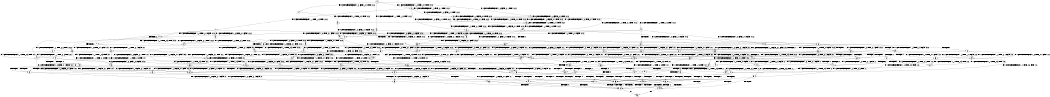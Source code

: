 digraph BCG {
size = "7, 10.5";
center = TRUE;
node [shape = circle];
0 [peripheries = 2];
0 -> 1 [label = "EX !0 !ATOMIC_EXCH_BRANCH (1, +0, FALSE, +0, 1, TRUE) !:0:1:2:"];
0 -> 2 [label = "EX !1 !ATOMIC_EXCH_BRANCH (1, +0, TRUE, +0, 1, TRUE) !:0:1:2:"];
0 -> 3 [label = "EX !2 !ATOMIC_EXCH_BRANCH (1, +1, TRUE, +0, 2, TRUE) !:0:1:2:"];
0 -> 4 [label = "EX !0 !ATOMIC_EXCH_BRANCH (1, +0, FALSE, +0, 1, TRUE) !:0:1:2:"];
1 -> 5 [label = "EX !2 !ATOMIC_EXCH_BRANCH (1, +1, TRUE, +0, 2, TRUE) !:0:1:2:"];
2 -> 6 [label = "EX !0 !ATOMIC_EXCH_BRANCH (1, +0, FALSE, +0, 1, TRUE) !:0:1:2:"];
2 -> 7 [label = "EX !2 !ATOMIC_EXCH_BRANCH (1, +1, TRUE, +0, 2, TRUE) !:0:1:2:"];
2 -> 8 [label = "EX !0 !ATOMIC_EXCH_BRANCH (1, +0, FALSE, +0, 1, TRUE) !:0:1:2:"];
2 -> 2 [label = "EX !1 !ATOMIC_EXCH_BRANCH (1, +0, TRUE, +0, 1, TRUE) !:0:1:2:"];
3 -> 9 [label = "EX !0 !ATOMIC_EXCH_BRANCH (1, +0, FALSE, +0, 1, FALSE) !:0:1:2:"];
3 -> 10 [label = "TERMINATE !2"];
3 -> 11 [label = "EX !1 !ATOMIC_EXCH_BRANCH (1, +0, TRUE, +0, 1, FALSE) !:0:1:2:"];
3 -> 12 [label = "EX !0 !ATOMIC_EXCH_BRANCH (1, +0, FALSE, +0, 1, FALSE) !:0:1:2:"];
4 -> 5 [label = "EX !2 !ATOMIC_EXCH_BRANCH (1, +1, TRUE, +0, 2, TRUE) !:0:1:2:"];
4 -> 13 [label = "EX !1 !ATOMIC_EXCH_BRANCH (1, +0, TRUE, +0, 1, TRUE) !:0:1:2:"];
4 -> 14 [label = "EX !2 !ATOMIC_EXCH_BRANCH (1, +1, TRUE, +0, 2, TRUE) !:0:1:2:"];
4 -> 4 [label = "EX !0 !ATOMIC_EXCH_BRANCH (1, +0, FALSE, +0, 1, TRUE) !:0:1:2:"];
5 -> 9 [label = "EX !0 !ATOMIC_EXCH_BRANCH (1, +0, FALSE, +0, 1, FALSE) !:0:1:2:"];
6 -> 15 [label = "EX !2 !ATOMIC_EXCH_BRANCH (1, +1, TRUE, +0, 2, TRUE) !:0:1:2:"];
7 -> 16 [label = "EX !1 !ATOMIC_EXCH_BRANCH (1, +0, TRUE, +0, 1, FALSE) !:0:1:2:"];
7 -> 17 [label = "TERMINATE !2"];
7 -> 18 [label = "EX !0 !ATOMIC_EXCH_BRANCH (1, +0, FALSE, +0, 1, FALSE) !:0:1:2:"];
7 -> 11 [label = "EX !1 !ATOMIC_EXCH_BRANCH (1, +0, TRUE, +0, 1, FALSE) !:0:1:2:"];
8 -> 15 [label = "EX !2 !ATOMIC_EXCH_BRANCH (1, +1, TRUE, +0, 2, TRUE) !:0:1:2:"];
8 -> 19 [label = "EX !2 !ATOMIC_EXCH_BRANCH (1, +1, TRUE, +0, 2, TRUE) !:0:1:2:"];
8 -> 13 [label = "EX !1 !ATOMIC_EXCH_BRANCH (1, +0, TRUE, +0, 1, TRUE) !:0:1:2:"];
8 -> 8 [label = "EX !0 !ATOMIC_EXCH_BRANCH (1, +0, FALSE, +0, 1, TRUE) !:0:1:2:"];
9 -> 20 [label = "EX !1 !ATOMIC_EXCH_BRANCH (1, +0, TRUE, +0, 1, FALSE) !:0:1:2:"];
10 -> 21 [label = "EX !0 !ATOMIC_EXCH_BRANCH (1, +0, FALSE, +0, 1, FALSE) !:0:1:"];
10 -> 22 [label = "EX !1 !ATOMIC_EXCH_BRANCH (1, +0, TRUE, +0, 1, FALSE) !:0:1:"];
10 -> 23 [label = "EX !0 !ATOMIC_EXCH_BRANCH (1, +0, FALSE, +0, 1, FALSE) !:0:1:"];
11 -> 24 [label = "EX !1 !ATOMIC_EXCH_BRANCH (1, +1, TRUE, +0, 3, TRUE) !:0:1:2:"];
11 -> 25 [label = "TERMINATE !2"];
11 -> 26 [label = "EX !0 !ATOMIC_EXCH_BRANCH (1, +0, FALSE, +0, 1, TRUE) !:0:1:2:"];
11 -> 27 [label = "EX !1 !ATOMIC_EXCH_BRANCH (1, +1, TRUE, +0, 3, TRUE) !:0:1:2:"];
12 -> 20 [label = "EX !1 !ATOMIC_EXCH_BRANCH (1, +0, TRUE, +0, 1, FALSE) !:0:1:2:"];
12 -> 28 [label = "TERMINATE !2"];
12 -> 29 [label = "TERMINATE !0"];
12 -> 30 [label = "EX !1 !ATOMIC_EXCH_BRANCH (1, +0, TRUE, +0, 1, FALSE) !:0:1:2:"];
13 -> 6 [label = "EX !0 !ATOMIC_EXCH_BRANCH (1, +0, FALSE, +0, 1, TRUE) !:0:1:2:"];
13 -> 19 [label = "EX !2 !ATOMIC_EXCH_BRANCH (1, +1, TRUE, +0, 2, TRUE) !:0:1:2:"];
13 -> 13 [label = "EX !1 !ATOMIC_EXCH_BRANCH (1, +0, TRUE, +0, 1, TRUE) !:0:1:2:"];
13 -> 8 [label = "EX !0 !ATOMIC_EXCH_BRANCH (1, +0, FALSE, +0, 1, TRUE) !:0:1:2:"];
14 -> 9 [label = "EX !0 !ATOMIC_EXCH_BRANCH (1, +0, FALSE, +0, 1, FALSE) !:0:1:2:"];
14 -> 31 [label = "TERMINATE !2"];
14 -> 32 [label = "EX !1 !ATOMIC_EXCH_BRANCH (1, +0, TRUE, +0, 1, FALSE) !:0:1:2:"];
14 -> 12 [label = "EX !0 !ATOMIC_EXCH_BRANCH (1, +0, FALSE, +0, 1, FALSE) !:0:1:2:"];
15 -> 33 [label = "EX !0 !ATOMIC_EXCH_BRANCH (1, +0, FALSE, +0, 1, FALSE) !:0:1:2:"];
16 -> 24 [label = "EX !1 !ATOMIC_EXCH_BRANCH (1, +1, TRUE, +0, 3, TRUE) !:0:1:2:"];
17 -> 34 [label = "EX !1 !ATOMIC_EXCH_BRANCH (1, +0, TRUE, +0, 1, FALSE) !:0:1:"];
17 -> 35 [label = "EX !0 !ATOMIC_EXCH_BRANCH (1, +0, FALSE, +0, 1, FALSE) !:0:1:"];
17 -> 22 [label = "EX !1 !ATOMIC_EXCH_BRANCH (1, +0, TRUE, +0, 1, FALSE) !:0:1:"];
18 -> 20 [label = "EX !1 !ATOMIC_EXCH_BRANCH (1, +0, TRUE, +0, 1, FALSE) !:0:1:2:"];
18 -> 36 [label = "TERMINATE !2"];
18 -> 37 [label = "TERMINATE !0"];
18 -> 30 [label = "EX !1 !ATOMIC_EXCH_BRANCH (1, +0, TRUE, +0, 1, FALSE) !:0:1:2:"];
19 -> 33 [label = "EX !0 !ATOMIC_EXCH_BRANCH (1, +0, FALSE, +0, 1, FALSE) !:0:1:2:"];
19 -> 38 [label = "TERMINATE !2"];
19 -> 32 [label = "EX !1 !ATOMIC_EXCH_BRANCH (1, +0, TRUE, +0, 1, FALSE) !:0:1:2:"];
19 -> 18 [label = "EX !0 !ATOMIC_EXCH_BRANCH (1, +0, FALSE, +0, 1, FALSE) !:0:1:2:"];
20 -> 39 [label = "EX !1 !ATOMIC_EXCH_BRANCH (1, +1, TRUE, +0, 3, TRUE) !:0:1:2:"];
21 -> 40 [label = "EX !1 !ATOMIC_EXCH_BRANCH (1, +0, TRUE, +0, 1, FALSE) !:0:1:"];
22 -> 41 [label = "EX !1 !ATOMIC_EXCH_BRANCH (1, +1, TRUE, +0, 3, TRUE) !:0:1:"];
22 -> 42 [label = "EX !0 !ATOMIC_EXCH_BRANCH (1, +0, FALSE, +0, 1, TRUE) !:0:1:"];
22 -> 43 [label = "EX !1 !ATOMIC_EXCH_BRANCH (1, +1, TRUE, +0, 3, TRUE) !:0:1:"];
23 -> 40 [label = "EX !1 !ATOMIC_EXCH_BRANCH (1, +0, TRUE, +0, 1, FALSE) !:0:1:"];
23 -> 44 [label = "TERMINATE !0"];
23 -> 45 [label = "EX !1 !ATOMIC_EXCH_BRANCH (1, +0, TRUE, +0, 1, FALSE) !:0:1:"];
24 -> 46 [label = "EX !0 !ATOMIC_EXCH_BRANCH (1, +0, FALSE, +0, 1, FALSE) !:0:1:2:"];
25 -> 41 [label = "EX !1 !ATOMIC_EXCH_BRANCH (1, +1, TRUE, +0, 3, TRUE) !:0:1:"];
25 -> 42 [label = "EX !0 !ATOMIC_EXCH_BRANCH (1, +0, FALSE, +0, 1, TRUE) !:0:1:"];
25 -> 43 [label = "EX !1 !ATOMIC_EXCH_BRANCH (1, +1, TRUE, +0, 3, TRUE) !:0:1:"];
26 -> 47 [label = "EX !1 !ATOMIC_EXCH_BRANCH (1, +1, TRUE, +0, 3, TRUE) !:0:1:2:"];
26 -> 48 [label = "TERMINATE !2"];
26 -> 49 [label = "EX !1 !ATOMIC_EXCH_BRANCH (1, +1, TRUE, +0, 3, TRUE) !:0:1:2:"];
26 -> 26 [label = "EX !0 !ATOMIC_EXCH_BRANCH (1, +0, FALSE, +0, 1, TRUE) !:0:1:2:"];
27 -> 46 [label = "EX !0 !ATOMIC_EXCH_BRANCH (1, +0, FALSE, +0, 1, FALSE) !:0:1:2:"];
27 -> 50 [label = "TERMINATE !1"];
27 -> 51 [label = "TERMINATE !2"];
27 -> 52 [label = "EX !0 !ATOMIC_EXCH_BRANCH (1, +0, FALSE, +0, 1, FALSE) !:0:1:2:"];
28 -> 40 [label = "EX !1 !ATOMIC_EXCH_BRANCH (1, +0, TRUE, +0, 1, FALSE) !:0:1:"];
28 -> 44 [label = "TERMINATE !0"];
28 -> 45 [label = "EX !1 !ATOMIC_EXCH_BRANCH (1, +0, TRUE, +0, 1, FALSE) !:0:1:"];
29 -> 53 [label = "EX !1 !ATOMIC_EXCH_BRANCH (1, +0, TRUE, +0, 1, FALSE) !:1:2:"];
29 -> 44 [label = "TERMINATE !2"];
29 -> 54 [label = "EX !1 !ATOMIC_EXCH_BRANCH (1, +0, TRUE, +0, 1, FALSE) !:1:2:"];
30 -> 39 [label = "EX !1 !ATOMIC_EXCH_BRANCH (1, +1, TRUE, +0, 3, TRUE) !:0:1:2:"];
30 -> 55 [label = "TERMINATE !2"];
30 -> 56 [label = "TERMINATE !0"];
30 -> 57 [label = "EX !1 !ATOMIC_EXCH_BRANCH (1, +1, TRUE, +0, 3, TRUE) !:0:1:2:"];
31 -> 21 [label = "EX !0 !ATOMIC_EXCH_BRANCH (1, +0, FALSE, +0, 1, FALSE) !:0:1:"];
31 -> 58 [label = "EX !1 !ATOMIC_EXCH_BRANCH (1, +0, TRUE, +0, 1, FALSE) !:0:1:"];
31 -> 23 [label = "EX !0 !ATOMIC_EXCH_BRANCH (1, +0, FALSE, +0, 1, FALSE) !:0:1:"];
32 -> 59 [label = "EX !0 !ATOMIC_EXCH_BRANCH (1, +0, FALSE, +0, 1, TRUE) !:0:1:2:"];
32 -> 48 [label = "TERMINATE !2"];
32 -> 49 [label = "EX !1 !ATOMIC_EXCH_BRANCH (1, +1, TRUE, +0, 3, TRUE) !:0:1:2:"];
32 -> 26 [label = "EX !0 !ATOMIC_EXCH_BRANCH (1, +0, FALSE, +0, 1, TRUE) !:0:1:2:"];
33 -> 20 [label = "EX !1 !ATOMIC_EXCH_BRANCH (1, +0, TRUE, +0, 1, FALSE) !:0:1:2:"];
34 -> 41 [label = "EX !1 !ATOMIC_EXCH_BRANCH (1, +1, TRUE, +0, 3, TRUE) !:0:1:"];
35 -> 40 [label = "EX !1 !ATOMIC_EXCH_BRANCH (1, +0, TRUE, +0, 1, FALSE) !:0:1:"];
35 -> 60 [label = "TERMINATE !0"];
35 -> 45 [label = "EX !1 !ATOMIC_EXCH_BRANCH (1, +0, TRUE, +0, 1, FALSE) !:0:1:"];
36 -> 40 [label = "EX !1 !ATOMIC_EXCH_BRANCH (1, +0, TRUE, +0, 1, FALSE) !:0:1:"];
36 -> 60 [label = "TERMINATE !0"];
36 -> 45 [label = "EX !1 !ATOMIC_EXCH_BRANCH (1, +0, TRUE, +0, 1, FALSE) !:0:1:"];
37 -> 53 [label = "EX !1 !ATOMIC_EXCH_BRANCH (1, +0, TRUE, +0, 1, FALSE) !:1:2:"];
37 -> 60 [label = "TERMINATE !2"];
37 -> 54 [label = "EX !1 !ATOMIC_EXCH_BRANCH (1, +0, TRUE, +0, 1, FALSE) !:1:2:"];
38 -> 61 [label = "EX !0 !ATOMIC_EXCH_BRANCH (1, +0, FALSE, +0, 1, FALSE) !:0:1:"];
38 -> 58 [label = "EX !1 !ATOMIC_EXCH_BRANCH (1, +0, TRUE, +0, 1, FALSE) !:0:1:"];
38 -> 35 [label = "EX !0 !ATOMIC_EXCH_BRANCH (1, +0, FALSE, +0, 1, FALSE) !:0:1:"];
39 -> 62 [label = "TERMINATE !0"];
40 -> 63 [label = "EX !1 !ATOMIC_EXCH_BRANCH (1, +1, TRUE, +0, 3, TRUE) !:0:1:"];
41 -> 64 [label = "EX !0 !ATOMIC_EXCH_BRANCH (1, +0, FALSE, +0, 1, FALSE) !:0:1:"];
42 -> 65 [label = "EX !1 !ATOMIC_EXCH_BRANCH (1, +1, TRUE, +0, 3, TRUE) !:0:1:"];
42 -> 66 [label = "EX !1 !ATOMIC_EXCH_BRANCH (1, +1, TRUE, +0, 3, TRUE) !:0:1:"];
42 -> 42 [label = "EX !0 !ATOMIC_EXCH_BRANCH (1, +0, FALSE, +0, 1, TRUE) !:0:1:"];
43 -> 64 [label = "EX !0 !ATOMIC_EXCH_BRANCH (1, +0, FALSE, +0, 1, FALSE) !:0:1:"];
43 -> 67 [label = "TERMINATE !1"];
43 -> 68 [label = "EX !0 !ATOMIC_EXCH_BRANCH (1, +0, FALSE, +0, 1, FALSE) !:0:1:"];
44 -> 69 [label = "EX !1 !ATOMIC_EXCH_BRANCH (1, +0, TRUE, +0, 1, FALSE) !:1:"];
44 -> 70 [label = "EX !1 !ATOMIC_EXCH_BRANCH (1, +0, TRUE, +0, 1, FALSE) !:1:"];
45 -> 63 [label = "EX !1 !ATOMIC_EXCH_BRANCH (1, +1, TRUE, +0, 3, TRUE) !:0:1:"];
45 -> 71 [label = "TERMINATE !0"];
45 -> 72 [label = "EX !1 !ATOMIC_EXCH_BRANCH (1, +1, TRUE, +0, 3, TRUE) !:0:1:"];
46 -> 62 [label = "TERMINATE !0"];
47 -> 46 [label = "EX !0 !ATOMIC_EXCH_BRANCH (1, +0, FALSE, +0, 1, FALSE) !:0:1:2:"];
48 -> 73 [label = "EX !0 !ATOMIC_EXCH_BRANCH (1, +0, FALSE, +0, 1, TRUE) !:0:1:"];
48 -> 66 [label = "EX !1 !ATOMIC_EXCH_BRANCH (1, +1, TRUE, +0, 3, TRUE) !:0:1:"];
48 -> 42 [label = "EX !0 !ATOMIC_EXCH_BRANCH (1, +0, FALSE, +0, 1, TRUE) !:0:1:"];
49 -> 46 [label = "EX !0 !ATOMIC_EXCH_BRANCH (1, +0, FALSE, +0, 1, FALSE) !:0:1:2:"];
49 -> 74 [label = "TERMINATE !1"];
49 -> 75 [label = "TERMINATE !2"];
49 -> 52 [label = "EX !0 !ATOMIC_EXCH_BRANCH (1, +0, FALSE, +0, 1, FALSE) !:0:1:2:"];
50 -> 76 [label = "EX !0 !ATOMIC_EXCH_BRANCH (1, +0, FALSE, +0, 1, FALSE) !:0:2:"];
50 -> 67 [label = "TERMINATE !2"];
50 -> 77 [label = "EX !0 !ATOMIC_EXCH_BRANCH (1, +0, FALSE, +0, 1, FALSE) !:0:2:"];
51 -> 64 [label = "EX !0 !ATOMIC_EXCH_BRANCH (1, +0, FALSE, +0, 1, FALSE) !:0:1:"];
51 -> 67 [label = "TERMINATE !1"];
51 -> 68 [label = "EX !0 !ATOMIC_EXCH_BRANCH (1, +0, FALSE, +0, 1, FALSE) !:0:1:"];
52 -> 62 [label = "TERMINATE !0"];
52 -> 78 [label = "TERMINATE !1"];
52 -> 79 [label = "TERMINATE !2"];
52 -> 80 [label = "TERMINATE !0"];
53 -> 81 [label = "EX !1 !ATOMIC_EXCH_BRANCH (1, +1, TRUE, +0, 3, TRUE) !:1:2:"];
54 -> 81 [label = "EX !1 !ATOMIC_EXCH_BRANCH (1, +1, TRUE, +0, 3, TRUE) !:1:2:"];
54 -> 71 [label = "TERMINATE !2"];
54 -> 82 [label = "EX !1 !ATOMIC_EXCH_BRANCH (1, +1, TRUE, +0, 3, TRUE) !:1:2:"];
55 -> 63 [label = "EX !1 !ATOMIC_EXCH_BRANCH (1, +1, TRUE, +0, 3, TRUE) !:0:1:"];
55 -> 71 [label = "TERMINATE !0"];
55 -> 72 [label = "EX !1 !ATOMIC_EXCH_BRANCH (1, +1, TRUE, +0, 3, TRUE) !:0:1:"];
56 -> 81 [label = "EX !1 !ATOMIC_EXCH_BRANCH (1, +1, TRUE, +0, 3, TRUE) !:1:2:"];
56 -> 71 [label = "TERMINATE !2"];
56 -> 82 [label = "EX !1 !ATOMIC_EXCH_BRANCH (1, +1, TRUE, +0, 3, TRUE) !:1:2:"];
57 -> 62 [label = "TERMINATE !0"];
57 -> 78 [label = "TERMINATE !1"];
57 -> 79 [label = "TERMINATE !2"];
57 -> 80 [label = "TERMINATE !0"];
58 -> 73 [label = "EX !0 !ATOMIC_EXCH_BRANCH (1, +0, FALSE, +0, 1, TRUE) !:0:1:"];
58 -> 66 [label = "EX !1 !ATOMIC_EXCH_BRANCH (1, +1, TRUE, +0, 3, TRUE) !:0:1:"];
58 -> 42 [label = "EX !0 !ATOMIC_EXCH_BRANCH (1, +0, FALSE, +0, 1, TRUE) !:0:1:"];
59 -> 47 [label = "EX !1 !ATOMIC_EXCH_BRANCH (1, +1, TRUE, +0, 3, TRUE) !:0:1:2:"];
60 -> 69 [label = "EX !1 !ATOMIC_EXCH_BRANCH (1, +0, TRUE, +0, 1, FALSE) !:1:"];
60 -> 70 [label = "EX !1 !ATOMIC_EXCH_BRANCH (1, +0, TRUE, +0, 1, FALSE) !:1:"];
61 -> 40 [label = "EX !1 !ATOMIC_EXCH_BRANCH (1, +0, TRUE, +0, 1, FALSE) !:0:1:"];
62 -> 83 [label = "TERMINATE !2"];
63 -> 83 [label = "TERMINATE !0"];
64 -> 83 [label = "TERMINATE !0"];
65 -> 64 [label = "EX !0 !ATOMIC_EXCH_BRANCH (1, +0, FALSE, +0, 1, FALSE) !:0:1:"];
66 -> 64 [label = "EX !0 !ATOMIC_EXCH_BRANCH (1, +0, FALSE, +0, 1, FALSE) !:0:1:"];
66 -> 84 [label = "TERMINATE !1"];
66 -> 68 [label = "EX !0 !ATOMIC_EXCH_BRANCH (1, +0, FALSE, +0, 1, FALSE) !:0:1:"];
67 -> 85 [label = "EX !0 !ATOMIC_EXCH_BRANCH (1, +0, FALSE, +0, 1, FALSE) !:0:"];
67 -> 86 [label = "EX !0 !ATOMIC_EXCH_BRANCH (1, +0, FALSE, +0, 1, FALSE) !:0:"];
68 -> 83 [label = "TERMINATE !0"];
68 -> 87 [label = "TERMINATE !1"];
68 -> 88 [label = "TERMINATE !0"];
69 -> 89 [label = "EX !1 !ATOMIC_EXCH_BRANCH (1, +1, TRUE, +0, 3, TRUE) !:1:"];
70 -> 89 [label = "EX !1 !ATOMIC_EXCH_BRANCH (1, +1, TRUE, +0, 3, TRUE) !:1:"];
70 -> 90 [label = "EX !1 !ATOMIC_EXCH_BRANCH (1, +1, TRUE, +0, 3, TRUE) !:1:"];
71 -> 89 [label = "EX !1 !ATOMIC_EXCH_BRANCH (1, +1, TRUE, +0, 3, TRUE) !:1:"];
71 -> 90 [label = "EX !1 !ATOMIC_EXCH_BRANCH (1, +1, TRUE, +0, 3, TRUE) !:1:"];
72 -> 83 [label = "TERMINATE !0"];
72 -> 87 [label = "TERMINATE !1"];
72 -> 88 [label = "TERMINATE !0"];
73 -> 65 [label = "EX !1 !ATOMIC_EXCH_BRANCH (1, +1, TRUE, +0, 3, TRUE) !:0:1:"];
74 -> 76 [label = "EX !0 !ATOMIC_EXCH_BRANCH (1, +0, FALSE, +0, 1, FALSE) !:0:2:"];
74 -> 84 [label = "TERMINATE !2"];
74 -> 77 [label = "EX !0 !ATOMIC_EXCH_BRANCH (1, +0, FALSE, +0, 1, FALSE) !:0:2:"];
75 -> 64 [label = "EX !0 !ATOMIC_EXCH_BRANCH (1, +0, FALSE, +0, 1, FALSE) !:0:1:"];
75 -> 84 [label = "TERMINATE !1"];
75 -> 68 [label = "EX !0 !ATOMIC_EXCH_BRANCH (1, +0, FALSE, +0, 1, FALSE) !:0:1:"];
76 -> 91 [label = "TERMINATE !0"];
77 -> 91 [label = "TERMINATE !0"];
77 -> 87 [label = "TERMINATE !2"];
77 -> 92 [label = "TERMINATE !0"];
78 -> 91 [label = "TERMINATE !0"];
78 -> 87 [label = "TERMINATE !2"];
78 -> 92 [label = "TERMINATE !0"];
79 -> 83 [label = "TERMINATE !0"];
79 -> 87 [label = "TERMINATE !1"];
79 -> 88 [label = "TERMINATE !0"];
80 -> 83 [label = "TERMINATE !2"];
80 -> 92 [label = "TERMINATE !1"];
80 -> 88 [label = "TERMINATE !2"];
81 -> 83 [label = "TERMINATE !2"];
82 -> 83 [label = "TERMINATE !2"];
82 -> 92 [label = "TERMINATE !1"];
82 -> 88 [label = "TERMINATE !2"];
83 -> 93 [label = "TERMINATE !1"];
84 -> 85 [label = "EX !0 !ATOMIC_EXCH_BRANCH (1, +0, FALSE, +0, 1, FALSE) !:0:"];
84 -> 86 [label = "EX !0 !ATOMIC_EXCH_BRANCH (1, +0, FALSE, +0, 1, FALSE) !:0:"];
85 -> 93 [label = "TERMINATE !0"];
86 -> 93 [label = "TERMINATE !0"];
86 -> 94 [label = "TERMINATE !0"];
87 -> 93 [label = "TERMINATE !0"];
87 -> 94 [label = "TERMINATE !0"];
88 -> 93 [label = "TERMINATE !1"];
88 -> 94 [label = "TERMINATE !1"];
89 -> 93 [label = "TERMINATE !1"];
90 -> 93 [label = "TERMINATE !1"];
90 -> 94 [label = "TERMINATE !1"];
91 -> 93 [label = "TERMINATE !2"];
92 -> 93 [label = "TERMINATE !2"];
92 -> 94 [label = "TERMINATE !2"];
93 -> 95 [label = "exit"];
94 -> 95 [label = "exit"];
}
